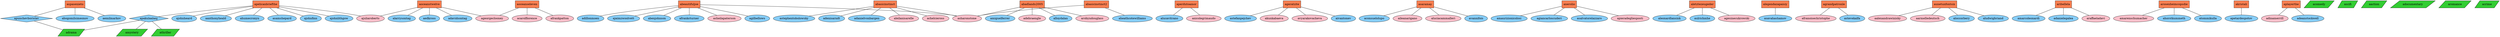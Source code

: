 graph IMDB {

	// Director nodes
	subgraph directors {
		node[shape=diamond style=filled]
		apakulaalanj[ fillcolor=lightskyblue]
		apunchevborislav[ fillcolor=lightskyblue]
	}

	// Actor nodes
	subgraph actors {
		node[style=filled]
		afrankcturner[ fillcolor=lightskyblue]
		asheilapaterson[ fillcolor=pink]
		alucavitrano[ fillcolor=lightskyblue]
		ajohnheard[ fillcolor=lightskyblue]
		achelcieross[ fillcolor=pink]
		agilbellows[ fillcolor=lightskyblue]
		astefanpejchev[ fillcolor=lightskyblue]
		aconsuelolupo[ fillcolor=lightskyblue]
		abogomilsimeonov[ fillcolor=lightskyblue]
		adebraengle[ fillcolor=pink]
		astephentobolowsky[ fillcolor=lightskyblue]
		adillonmoen[ fillcolor=lightskyblue]
		alarrysontag[ fillcolor=lightskyblue]
		amaurizionicolosi[ fillcolor=lightskyblue]
		aanthonyheald[ fillcolor=lightskyblue]
		aleonardlansink[ fillcolor=lightskyblue]
		aheathcotewilliams[ fillcolor=lightskyblue]
		alloydalan[ fillcolor=lightskyblue]
		ahumecronyn[ fillcolor=lightskyblue]
		acarolflorence[ fillcolor=pink]
		adenisarndt[ fillcolor=lightskyblue]
		aemilmarkov[ fillcolor=lightskyblue]
		ajuliaroberts[ fillcolor=pink]
		asavahashamov[ fillcolor=lightskyblue]
		ageorgeclooney[ fillcolor=pink]
		afranoisechristophe[ fillcolor=pink]
		anicolegrimaudo[ fillcolor=pink]
		asamshepard[ fillcolor=lightskyblue]
		agiancarloscuderi[ fillcolor=lightskyblue]
		aalexandrawinisky[ fillcolor=pink]
		ajohnfinn[ fillcolor=lightskyblue]
		aarmelledeutsch[ fillcolor=pink]
		aulrichmhe[ fillcolor=lightskyblue]
		akunkabaeva[ fillcolor=pink]
		asalvatorelazzaro[ fillcolor=lightskyblue]
		adanielvonbargen[ fillcolor=lightskyblue]
		amarcoleonardi[ fillcolor=lightskyblue]
		arobyndouglass[ fillcolor=pink]
		amarenschumacher[ fillcolor=pink]
		amiguelferrer[ fillcolor=lightskyblue]
		apetardespotov[ fillcolor=lightskyblue]
		apieradegliesposti[ fillcolor=pink]
		agesinecukrowski[ fillcolor=pink]
		aileanarigano[ fillcolor=pink]
		ahorstkummeth[ fillcolor=lightskyblue]
		aluciacammalleri[ fillcolor=pink]
		avyarakovacheva[ fillcolor=pink]
		ajaimzwoolvett[ fillcolor=lightskyblue]
		aedkross[ fillcolor=lightskyblue]
		asharonstone[ fillcolor=pink]
		ajohnlithgow[ fillcolor=lightskyblue]
		adanielegalea[ fillcolor=lightskyblue]
		astevekalfa[ fillcolor=lightskyblue]
		araffaeladavi[ fillcolor=pink]
		adavidsontag[ fillcolor=lightskyblue]
		aivantonev[ fillcolor=lightskyblue]
		afrankpatton[ fillcolor=pink]
		aleilanisarelle[ fillcolor=pink]
		abenjohnson[ fillcolor=lightskyblue]
		adinamerrill[ fillcolor=pink]
		aloccorbery[ fillcolor=lightskyblue]
		aludwigbriand[ fillcolor=lightskyblue]
		avannifois[ fillcolor=lightskyblue]
		atommikulla[ fillcolor=lightskyblue]
		adeanstockwell[ fillcolor=lightskyblue]
	}

	// Movie nodes
	subgraph movies {
		node[shape=box style=filled]
		aunetunfontsix[ fillcolor=coral]
		abasicinstinct[ fillcolor=coral]
		agrandpatronle[ fillcolor=coral]
		abadlands2005[ fillcolor=coral]
		aperdutoamor[ fillcolor=coral]
		anerolio[ fillcolor=coral]
		apelicanbriefthe[ fillcolor=coral]
		aoceanstwelve[ fillcolor=coral]
		aplayerthe[ fillcolor=coral]
		arosenheimcopsdie[ fillcolor=coral]
		abasicinstinct2[ fillcolor=coral]
		abeautifuljoe[ fillcolor=coral]
		akristali[ fillcolor=coral]
		aletztezeugeder[ fillcolor=coral]
		aribellela[ fillcolor=coral]
		aoceanseleven[ fillcolor=coral]
		aspasenieto[ fillcolor=coral]
		ageratzite[ fillcolor=coral]
		alegendazapaisiy[ fillcolor=coral]
		asaramay[ fillcolor=coral]
	}

	// Genre nodes
	subgraph genres {
		node[shape=parallelogram,style=filled]
		amystery[ fillcolor=limegreen]
		acomedy[ fillcolor=limegreen]
		ascifi[ fillcolor=limegreen]
		athriller[ fillcolor=limegreen]
		adrama[ fillcolor=limegreen]
		aaction[ fillcolor=limegreen]
		adocumentary[ fillcolor=limegreen]
		aromance[ fillcolor=limegreen]
		acrime[ fillcolor=limegreen]
	}

	// Movie edges
	arosenheimcopsdie--ahorstkummeth
	aunetunfontsix--aarmelledeutsch
	aplayerthe--adeanstockwell
	abadlands2005--alloydalan
	aplayerthe--adinamerrill
	apelicanbriefthe--asamshepard
	arosenheimcopsdie--atommikulla
	abeautifuljoe--agilbellows
	apelicanbriefthe--ajohnheard
	arosenheimcopsdie--amarenschumacher
	abasicinstinct2--asharonstone
	abasicinstinct--achelcieross
	abasicinstinct--adanielvonbargen
	apelicanbriefthe--ajuliaroberts
	aribellela--amarcoleonardi
	abeautifuljoe--adillonmoen
	ageratzite--astefanpejchev
	abeautifuljoe--asharonstone
	akristali--apetardespotov
	apelicanbriefthe--ahumecronyn
	aperdutoamor--alucavitrano
	apelicanbriefthe--apakulaalanj
	ageratzite--aivantonev
	anerolio--asalvatorelazzaro
	aunetunfontsix--aalexandrawinisky
	apelicanbriefthe--ajohnlithgow
	anerolio--agiancarloscuderi
	abadlands2005--amiguelferrer
	aletztezeugeder--agesinecukrowski
	aoceanseleven--afrankpatton
	aspasenieto--abogomilsimeonov
	abasicinstinct2--aheathcotewilliams
	anerolio--apieradegliesposti
	asaramay--aconsuelolupo
	abeautifuljoe--ajaimzwoolvett
	abadlands2005--adebraengle
	aspasenieto--aemilmarkov
	abadlands2005--asharonstone
	ageratzite--akunkabaeva
	asaramay--avannifois
	aribellela--adanielegalea
	aribellela--araffaeladavi
	aoceanseleven--ageorgeclooney
	apelicanbriefthe--aanthonyheald
	agrandpatronle--astevekalfa
	abadlands2005--arobyndouglass
	asaramay--aileanarigano
	aoceanstwelve--adavidsontag
	aspasenieto--apunchevborislav
	aoceanstwelve--aedkross
	abasicinstinct--asharonstone
	aoceanstwelve--alarrysontag
	abeautifuljoe--afrankcturner
	abasicinstinct--aleilanisarelle
	aletztezeugeder--aulrichmhe
	aoceanstwelve--ageorgeclooney
	aletztezeugeder--aleonardlansink
	abasicinstinct--astephentobolowsky
	aperdutoamor--anicolegrimaudo
	asaramay--aluciacammalleri
	aunetunfontsix--aloccorbery
	aoceanstwelve--ajuliaroberts
	alegendazapaisiy--asavahashamov
	apelicanbriefthe--ajohnfinn
	abeautifuljoe--asheilapaterson
	abeautifuljoe--abenjohnson
	ageratzite--avyarakovacheva
	anerolio--amaurizionicolosi
	agrandpatronle--afranoisechristophe
	aoceanseleven--acarolflorence
	abasicinstinct--adenisarndt
	aunetunfontsix--aludwigbriand

	// Genre edges
	apakulaalanj--adrama
	apunchevborislav--adrama
	apakulaalanj--athriller
	apakulaalanj--amystery

}
